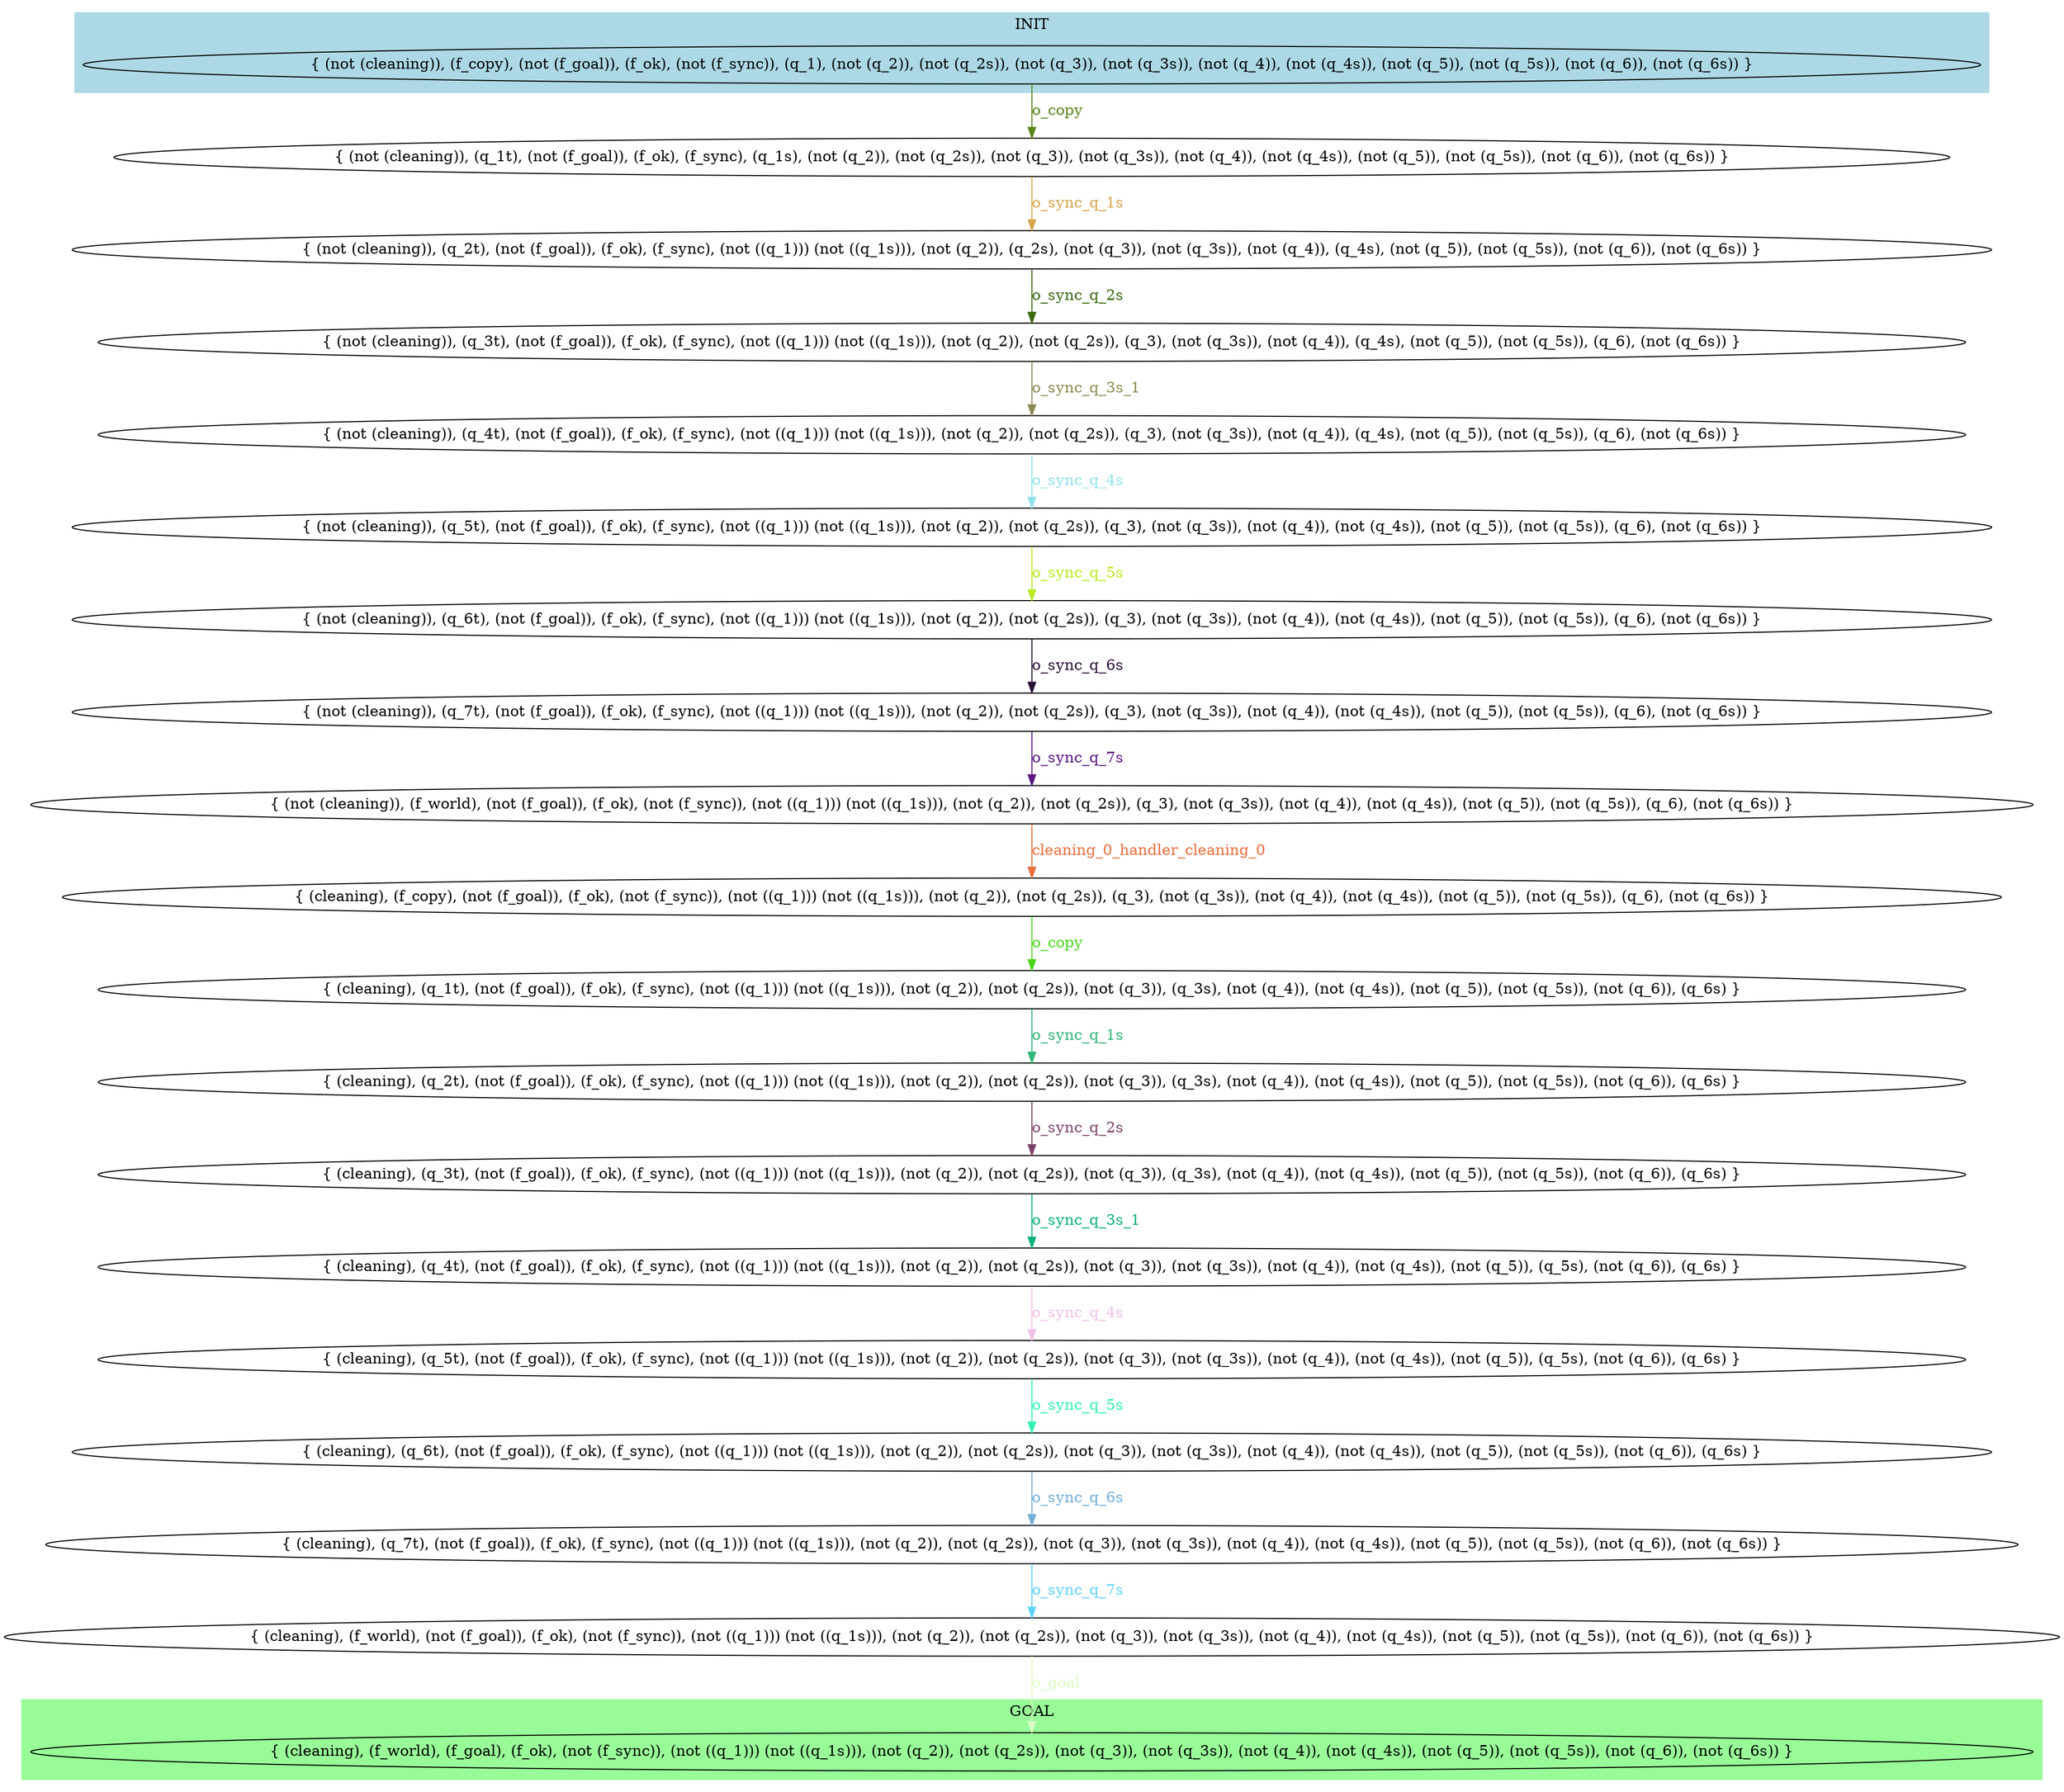 digraph G {
0 [label="{ (not (cleaning)), (f_copy), (not (f_goal)), (f_ok), (not (f_sync)), (q_1), (not (q_2)), (not (q_2s)), (not (q_3)), (not (q_3s)), (not (q_4)), (not (q_4s)), (not (q_5)), (not (q_5s)), (not (q_6)), (not (q_6s)) }"];
1 [label="{ (not (cleaning)), (q_1t), (not (f_goal)), (f_ok), (f_sync), (q_1s), (not (q_2)), (not (q_2s)), (not (q_3)), (not (q_3s)), (not (q_4)), (not (q_4s)), (not (q_5)), (not (q_5s)), (not (q_6)), (not (q_6s)) }"];
2 [label="{ (not (cleaning)), (q_2t), (not (f_goal)), (f_ok), (f_sync), (not ((q_1))) (not ((q_1s))), (not (q_2)), (q_2s), (not (q_3)), (not (q_3s)), (not (q_4)), (q_4s), (not (q_5)), (not (q_5s)), (not (q_6)), (not (q_6s)) }"];
3 [label="{ (not (cleaning)), (q_3t), (not (f_goal)), (f_ok), (f_sync), (not ((q_1))) (not ((q_1s))), (not (q_2)), (not (q_2s)), (q_3), (not (q_3s)), (not (q_4)), (q_4s), (not (q_5)), (not (q_5s)), (q_6), (not (q_6s)) }"];
4 [label="{ (not (cleaning)), (q_4t), (not (f_goal)), (f_ok), (f_sync), (not ((q_1))) (not ((q_1s))), (not (q_2)), (not (q_2s)), (q_3), (not (q_3s)), (not (q_4)), (q_4s), (not (q_5)), (not (q_5s)), (q_6), (not (q_6s)) }"];
5 [label="{ (not (cleaning)), (q_5t), (not (f_goal)), (f_ok), (f_sync), (not ((q_1))) (not ((q_1s))), (not (q_2)), (not (q_2s)), (q_3), (not (q_3s)), (not (q_4)), (not (q_4s)), (not (q_5)), (not (q_5s)), (q_6), (not (q_6s)) }"];
6 [label="{ (not (cleaning)), (q_6t), (not (f_goal)), (f_ok), (f_sync), (not ((q_1))) (not ((q_1s))), (not (q_2)), (not (q_2s)), (q_3), (not (q_3s)), (not (q_4)), (not (q_4s)), (not (q_5)), (not (q_5s)), (q_6), (not (q_6s)) }"];
7 [label="{ (not (cleaning)), (q_7t), (not (f_goal)), (f_ok), (f_sync), (not ((q_1))) (not ((q_1s))), (not (q_2)), (not (q_2s)), (q_3), (not (q_3s)), (not (q_4)), (not (q_4s)), (not (q_5)), (not (q_5s)), (q_6), (not (q_6s)) }"];
8 [label="{ (not (cleaning)), (f_world), (not (f_goal)), (f_ok), (not (f_sync)), (not ((q_1))) (not ((q_1s))), (not (q_2)), (not (q_2s)), (q_3), (not (q_3s)), (not (q_4)), (not (q_4s)), (not (q_5)), (not (q_5s)), (q_6), (not (q_6s)) }"];
9 [label="{ (cleaning), (f_copy), (not (f_goal)), (f_ok), (not (f_sync)), (not ((q_1))) (not ((q_1s))), (not (q_2)), (not (q_2s)), (q_3), (not (q_3s)), (not (q_4)), (not (q_4s)), (not (q_5)), (not (q_5s)), (q_6), (not (q_6s)) }"];
10 [label="{ (cleaning), (q_1t), (not (f_goal)), (f_ok), (f_sync), (not ((q_1))) (not ((q_1s))), (not (q_2)), (not (q_2s)), (not (q_3)), (q_3s), (not (q_4)), (not (q_4s)), (not (q_5)), (not (q_5s)), (not (q_6)), (q_6s) }"];
11 [label="{ (cleaning), (q_2t), (not (f_goal)), (f_ok), (f_sync), (not ((q_1))) (not ((q_1s))), (not (q_2)), (not (q_2s)), (not (q_3)), (q_3s), (not (q_4)), (not (q_4s)), (not (q_5)), (not (q_5s)), (not (q_6)), (q_6s) }"];
12 [label="{ (cleaning), (q_3t), (not (f_goal)), (f_ok), (f_sync), (not ((q_1))) (not ((q_1s))), (not (q_2)), (not (q_2s)), (not (q_3)), (q_3s), (not (q_4)), (not (q_4s)), (not (q_5)), (not (q_5s)), (not (q_6)), (q_6s) }"];
13 [label="{ (cleaning), (q_4t), (not (f_goal)), (f_ok), (f_sync), (not ((q_1))) (not ((q_1s))), (not (q_2)), (not (q_2s)), (not (q_3)), (not (q_3s)), (not (q_4)), (not (q_4s)), (not (q_5)), (q_5s), (not (q_6)), (q_6s) }"];
14 [label="{ (cleaning), (q_5t), (not (f_goal)), (f_ok), (f_sync), (not ((q_1))) (not ((q_1s))), (not (q_2)), (not (q_2s)), (not (q_3)), (not (q_3s)), (not (q_4)), (not (q_4s)), (not (q_5)), (q_5s), (not (q_6)), (q_6s) }"];
15 [label="{ (cleaning), (q_6t), (not (f_goal)), (f_ok), (f_sync), (not ((q_1))) (not ((q_1s))), (not (q_2)), (not (q_2s)), (not (q_3)), (not (q_3s)), (not (q_4)), (not (q_4s)), (not (q_5)), (not (q_5s)), (not (q_6)), (q_6s) }"];
16 [label="{ (cleaning), (q_7t), (not (f_goal)), (f_ok), (f_sync), (not ((q_1))) (not ((q_1s))), (not (q_2)), (not (q_2s)), (not (q_3)), (not (q_3s)), (not (q_4)), (not (q_4s)), (not (q_5)), (not (q_5s)), (not (q_6)), (not (q_6s)) }"];
17 [label="{ (cleaning), (f_world), (not (f_goal)), (f_ok), (not (f_sync)), (not ((q_1))) (not ((q_1s))), (not (q_2)), (not (q_2s)), (not (q_3)), (not (q_3s)), (not (q_4)), (not (q_4s)), (not (q_5)), (not (q_5s)), (not (q_6)), (not (q_6s)) }"];
18 [label="{ (cleaning), (f_world), (f_goal), (f_ok), (not (f_sync)), (not ((q_1))) (not ((q_1s))), (not (q_2)), (not (q_2s)), (not (q_3)), (not (q_3s)), (not (q_4)), (not (q_4s)), (not (q_5)), (not (q_5s)), (not (q_6)), (not (q_6s)) }"];
0 -> 1 [label="o_copy", color="#598619", fontcolor="#598619"];
1 -> 2 [label="o_sync_q_1s", color="#D8A54C", fontcolor="#D8A54C"];
2 -> 3 [label="o_sync_q_2s", color="#3A6910", fontcolor="#3A6910"];
3 -> 4 [label="o_sync_q_3s_1", color="#8E8A53", fontcolor="#8E8A53"];
4 -> 5 [label="o_sync_q_4s", color="#92E2EB", fontcolor="#92E2EB"];
5 -> 6 [label="o_sync_q_5s", color="#B7EC24", fontcolor="#B7EC24"];
6 -> 7 [label="o_sync_q_6s", color="#2C1239", fontcolor="#2C1239"];
7 -> 8 [label="o_sync_q_7s", color="#5A1881", fontcolor="#5A1881"];
8 -> 9 [label="cleaning_0_handler_cleaning_0", color="#E96E3C", fontcolor="#E96E3C"];
9 -> 10 [label="o_copy", color="#49D41A", fontcolor="#49D41A"];
10 -> 11 [label="o_sync_q_1s", color="#32B67A", fontcolor="#32B67A"];
11 -> 12 [label="o_sync_q_2s", color="#7C4369", fontcolor="#7C4369"];
12 -> 13 [label="o_sync_q_3s_1", color="#0BB27A", fontcolor="#0BB27A"];
13 -> 14 [label="o_sync_q_4s", color="#F1C1E9", fontcolor="#F1C1E9"];
14 -> 15 [label="o_sync_q_5s", color="#32F1B3", fontcolor="#32F1B3"];
15 -> 16 [label="o_sync_q_6s", color="#72AFD9", fontcolor="#72AFD9"];
16 -> 17 [label="o_sync_q_7s", color="#61D2F9", fontcolor="#61D2F9"];
17 -> 18 [label="o_goal", color="#DBFCC2", fontcolor="#DBFCC2"];
subgraph cluster_goal_18 {
style=filled;
color=palegreen;
18;
label="GOAL";
}
subgraph cluster_init {
style=filled;
color=lightblue;
0;
label="INIT";
}
}
